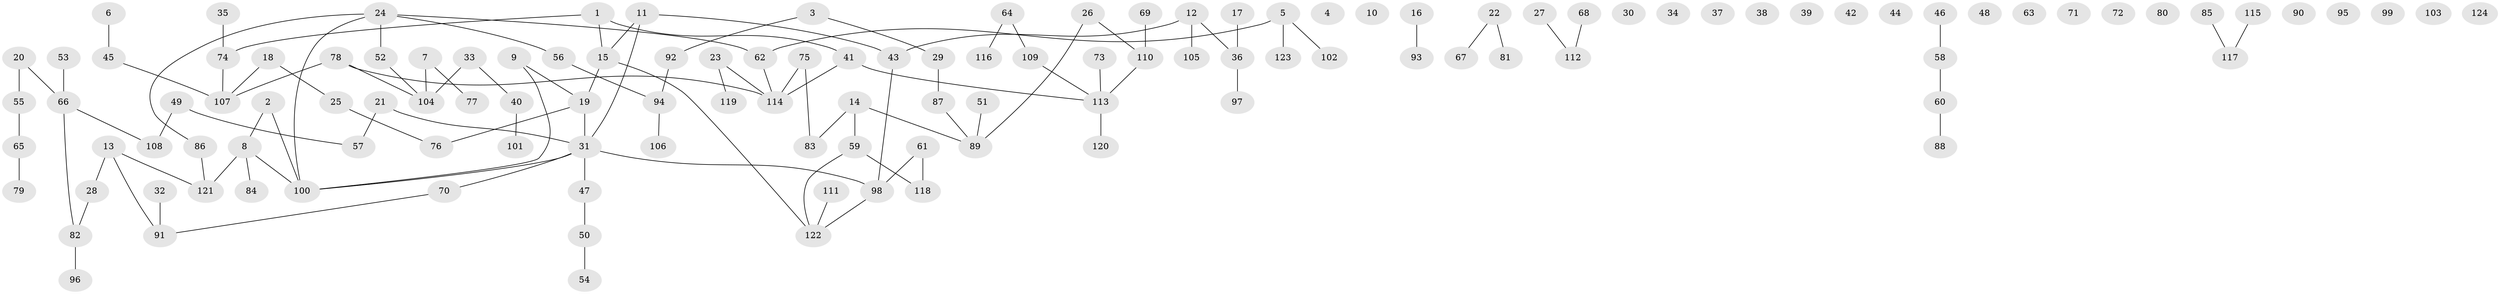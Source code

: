 // coarse degree distribution, {5: 0.07407407407407407, 7: 0.07407407407407407, 3: 0.2962962962962963, 1: 0.2962962962962963, 2: 0.2222222222222222, 4: 0.037037037037037035}
// Generated by graph-tools (version 1.1) at 2025/47/03/04/25 22:47:54]
// undirected, 124 vertices, 115 edges
graph export_dot {
  node [color=gray90,style=filled];
  1;
  2;
  3;
  4;
  5;
  6;
  7;
  8;
  9;
  10;
  11;
  12;
  13;
  14;
  15;
  16;
  17;
  18;
  19;
  20;
  21;
  22;
  23;
  24;
  25;
  26;
  27;
  28;
  29;
  30;
  31;
  32;
  33;
  34;
  35;
  36;
  37;
  38;
  39;
  40;
  41;
  42;
  43;
  44;
  45;
  46;
  47;
  48;
  49;
  50;
  51;
  52;
  53;
  54;
  55;
  56;
  57;
  58;
  59;
  60;
  61;
  62;
  63;
  64;
  65;
  66;
  67;
  68;
  69;
  70;
  71;
  72;
  73;
  74;
  75;
  76;
  77;
  78;
  79;
  80;
  81;
  82;
  83;
  84;
  85;
  86;
  87;
  88;
  89;
  90;
  91;
  92;
  93;
  94;
  95;
  96;
  97;
  98;
  99;
  100;
  101;
  102;
  103;
  104;
  105;
  106;
  107;
  108;
  109;
  110;
  111;
  112;
  113;
  114;
  115;
  116;
  117;
  118;
  119;
  120;
  121;
  122;
  123;
  124;
  1 -- 15;
  1 -- 41;
  1 -- 74;
  2 -- 8;
  2 -- 100;
  3 -- 29;
  3 -- 92;
  5 -- 62;
  5 -- 102;
  5 -- 123;
  6 -- 45;
  7 -- 77;
  7 -- 104;
  8 -- 84;
  8 -- 100;
  8 -- 121;
  9 -- 19;
  9 -- 100;
  11 -- 15;
  11 -- 31;
  11 -- 43;
  12 -- 36;
  12 -- 43;
  12 -- 105;
  13 -- 28;
  13 -- 91;
  13 -- 121;
  14 -- 59;
  14 -- 83;
  14 -- 89;
  15 -- 19;
  15 -- 122;
  16 -- 93;
  17 -- 36;
  18 -- 25;
  18 -- 107;
  19 -- 31;
  19 -- 76;
  20 -- 55;
  20 -- 66;
  21 -- 31;
  21 -- 57;
  22 -- 67;
  22 -- 81;
  23 -- 114;
  23 -- 119;
  24 -- 52;
  24 -- 56;
  24 -- 62;
  24 -- 86;
  24 -- 100;
  25 -- 76;
  26 -- 89;
  26 -- 110;
  27 -- 112;
  28 -- 82;
  29 -- 87;
  31 -- 47;
  31 -- 70;
  31 -- 98;
  31 -- 100;
  32 -- 91;
  33 -- 40;
  33 -- 104;
  35 -- 74;
  36 -- 97;
  40 -- 101;
  41 -- 113;
  41 -- 114;
  43 -- 98;
  45 -- 107;
  46 -- 58;
  47 -- 50;
  49 -- 57;
  49 -- 108;
  50 -- 54;
  51 -- 89;
  52 -- 104;
  53 -- 66;
  55 -- 65;
  56 -- 94;
  58 -- 60;
  59 -- 118;
  59 -- 122;
  60 -- 88;
  61 -- 98;
  61 -- 118;
  62 -- 114;
  64 -- 109;
  64 -- 116;
  65 -- 79;
  66 -- 82;
  66 -- 108;
  68 -- 112;
  69 -- 110;
  70 -- 91;
  73 -- 113;
  74 -- 107;
  75 -- 83;
  75 -- 114;
  78 -- 104;
  78 -- 107;
  78 -- 114;
  82 -- 96;
  85 -- 117;
  86 -- 121;
  87 -- 89;
  92 -- 94;
  94 -- 106;
  98 -- 122;
  109 -- 113;
  110 -- 113;
  111 -- 122;
  113 -- 120;
  115 -- 117;
}
